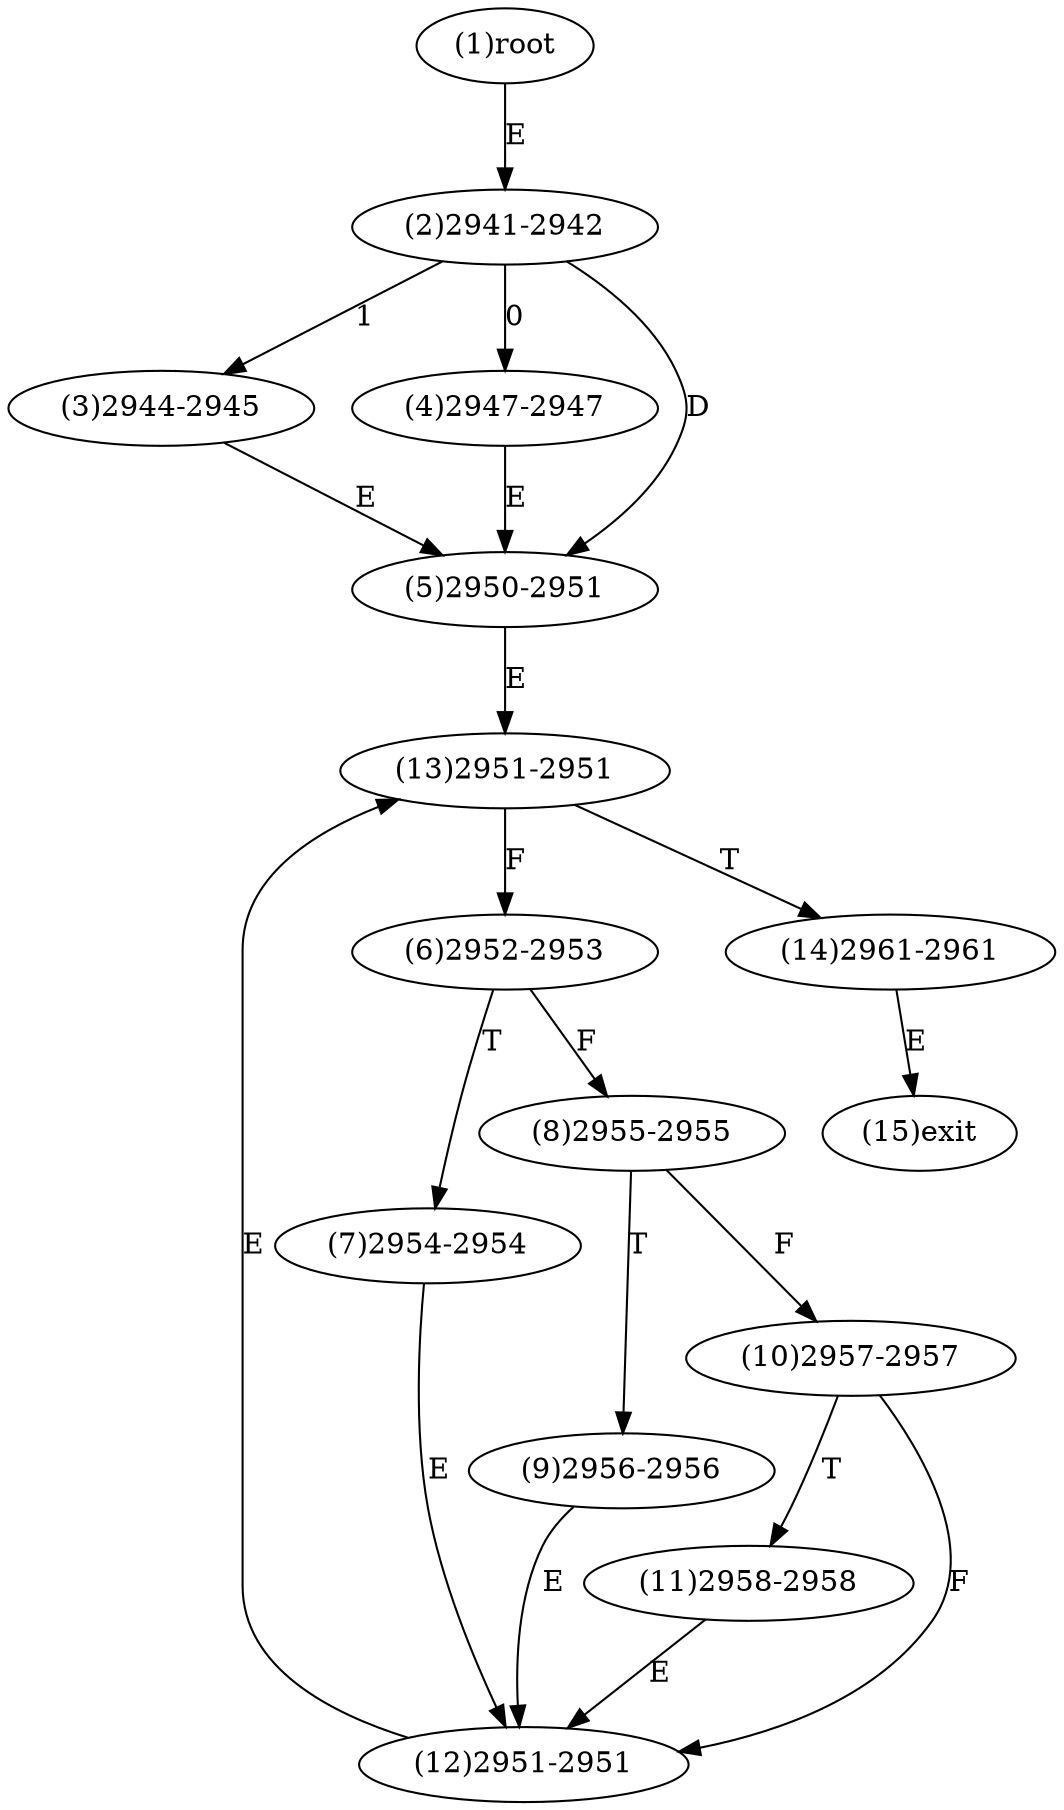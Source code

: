 digraph "" { 
1[ label="(1)root"];
2[ label="(2)2941-2942"];
3[ label="(3)2944-2945"];
4[ label="(4)2947-2947"];
5[ label="(5)2950-2951"];
6[ label="(6)2952-2953"];
7[ label="(7)2954-2954"];
8[ label="(8)2955-2955"];
9[ label="(9)2956-2956"];
10[ label="(10)2957-2957"];
11[ label="(11)2958-2958"];
12[ label="(12)2951-2951"];
13[ label="(13)2951-2951"];
14[ label="(14)2961-2961"];
15[ label="(15)exit"];
1->2[ label="E"];
2->4[ label="0"];
2->3[ label="1"];
2->5[ label="D"];
3->5[ label="E"];
4->5[ label="E"];
5->13[ label="E"];
6->8[ label="F"];
6->7[ label="T"];
7->12[ label="E"];
8->10[ label="F"];
8->9[ label="T"];
9->12[ label="E"];
10->12[ label="F"];
10->11[ label="T"];
11->12[ label="E"];
12->13[ label="E"];
13->6[ label="F"];
13->14[ label="T"];
14->15[ label="E"];
}